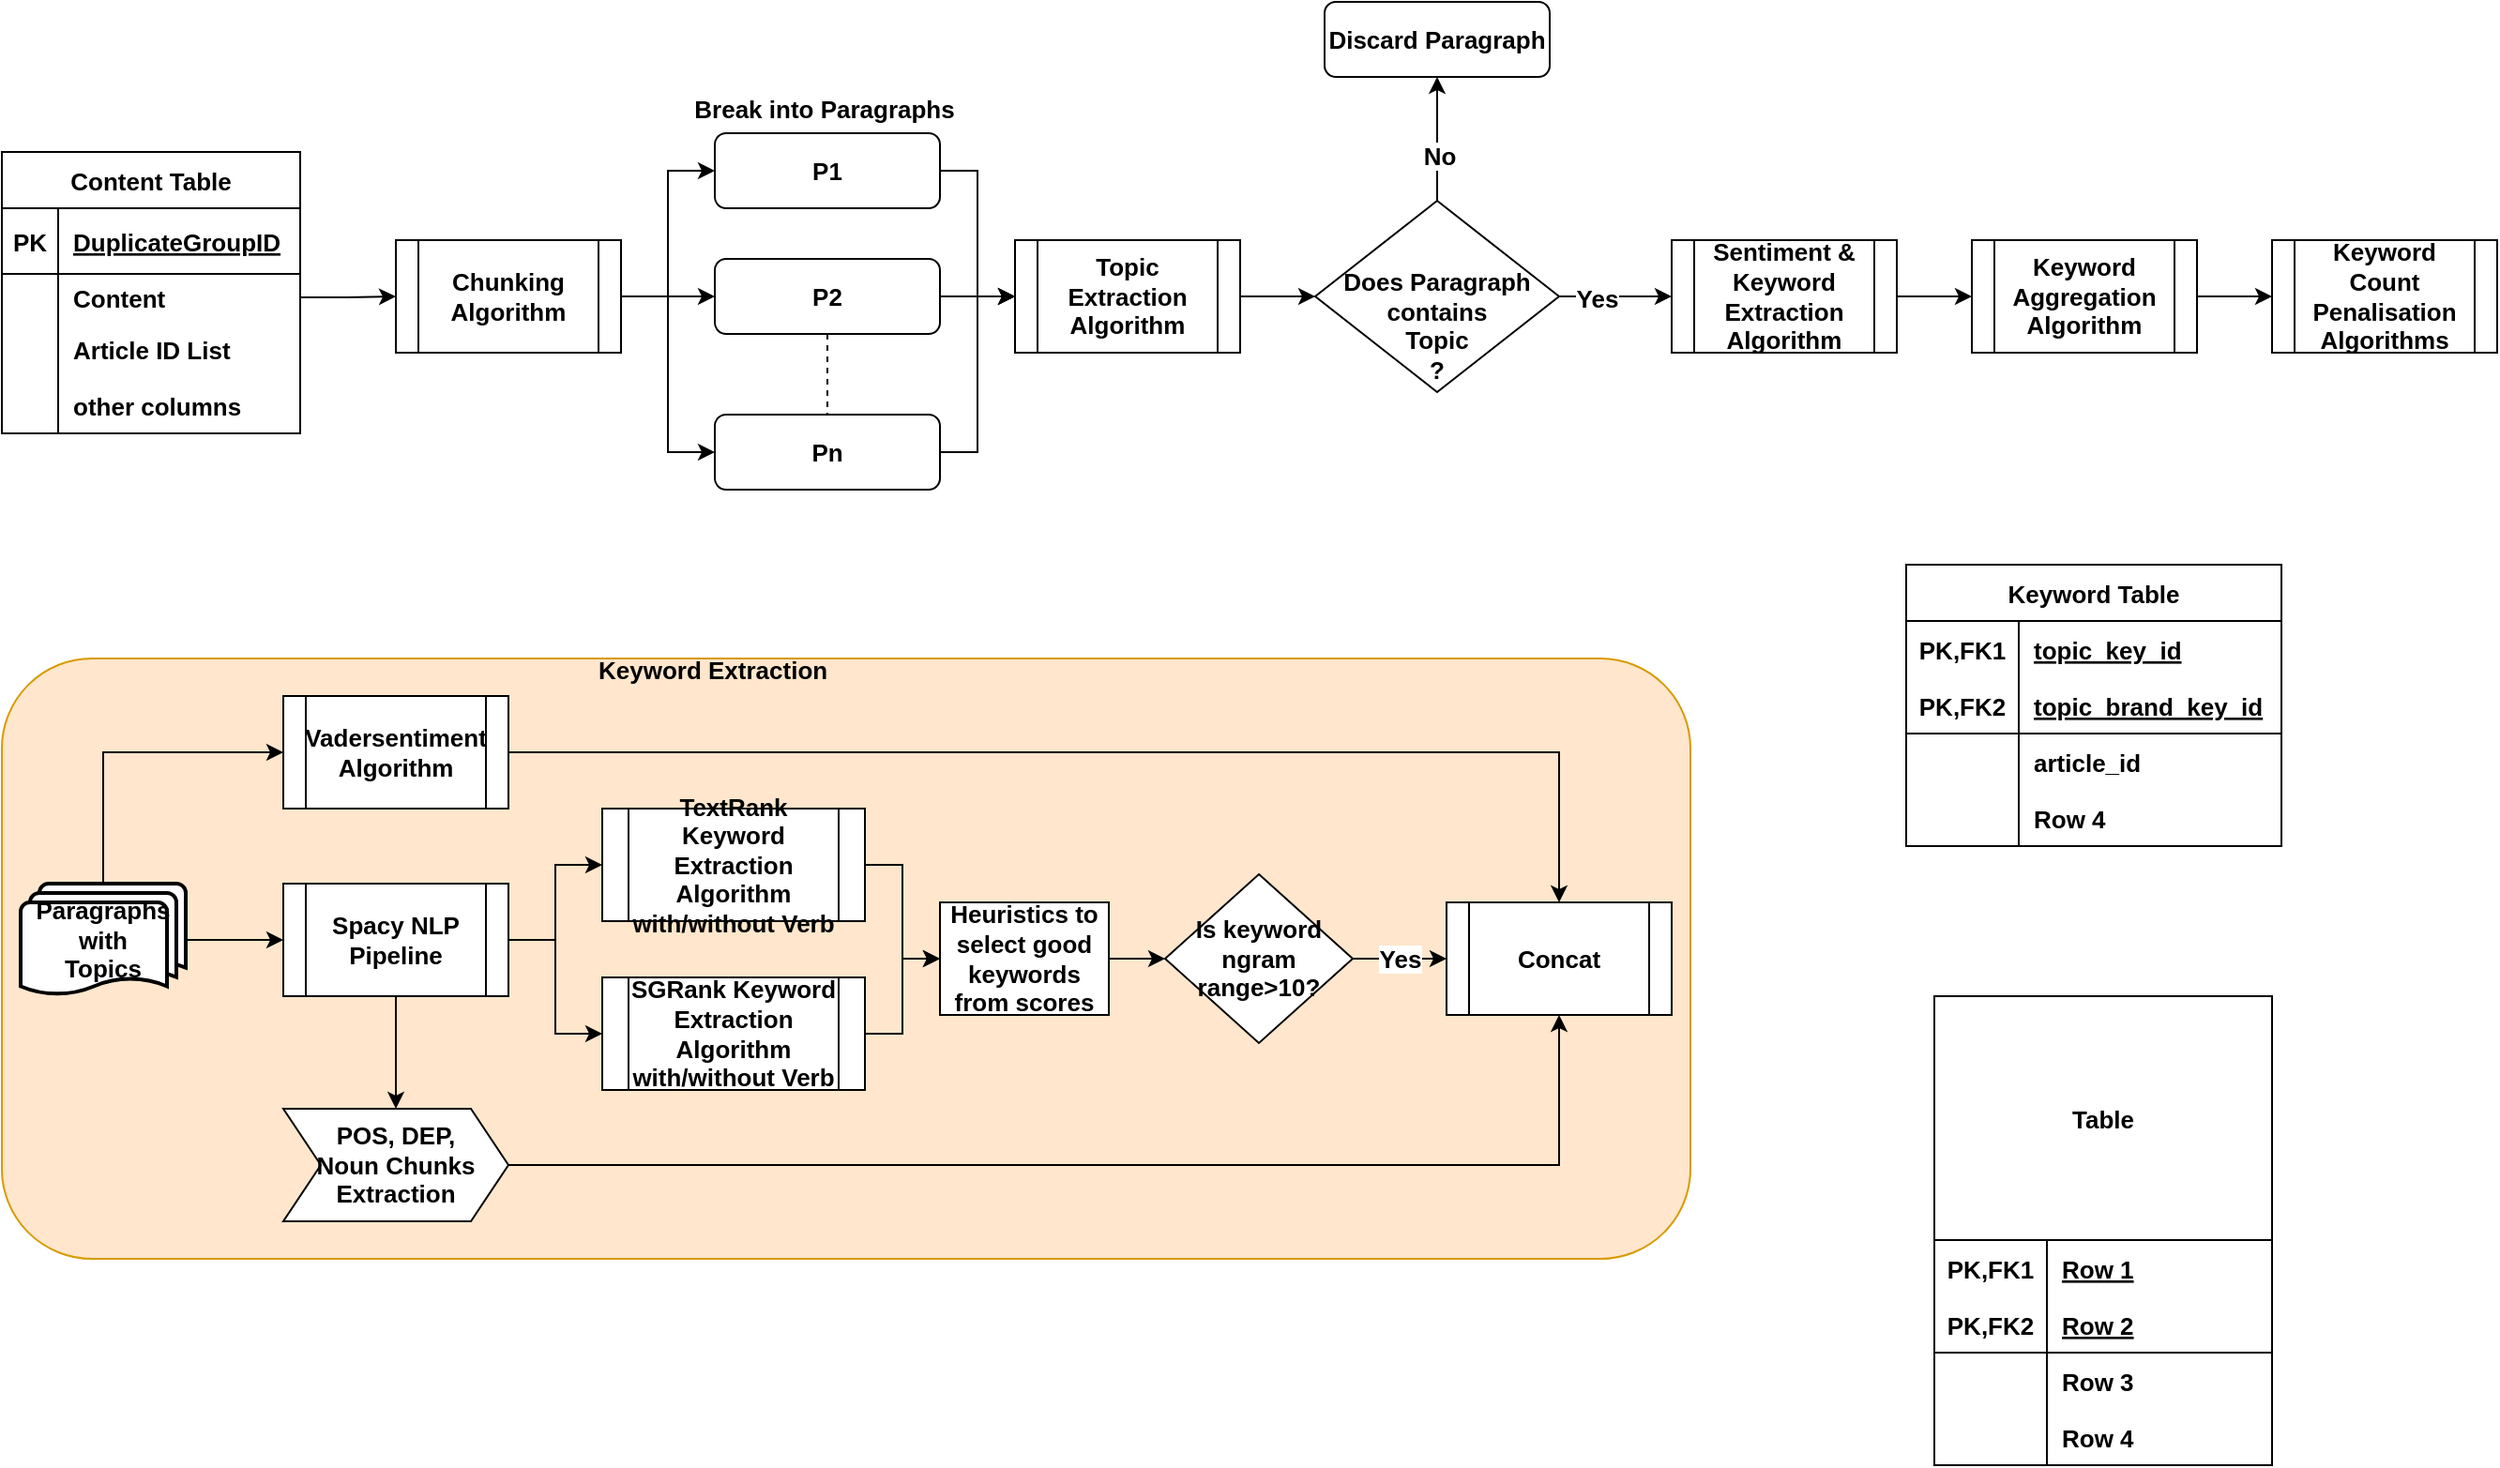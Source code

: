 <mxfile version="19.0.0" type="github">
  <diagram id="e7zzN5IPQSMmDOYIE2wS" name="Page-1">
    <mxGraphModel dx="2645" dy="1195" grid="1" gridSize="10" guides="1" tooltips="1" connect="1" arrows="1" fold="1" page="1" pageScale="1" pageWidth="850" pageHeight="1100" math="0" shadow="0">
      <root>
        <mxCell id="0" />
        <mxCell id="1" parent="0" />
        <mxCell id="L4XkyH18cuY4Jyip78m7-1" value="Content Table" style="shape=table;startSize=30;container=1;collapsible=1;childLayout=tableLayout;fixedRows=1;rowLines=0;fontStyle=1;align=center;resizeLast=1;fontSize=13;" vertex="1" parent="1">
          <mxGeometry x="-790" y="420" width="159" height="150" as="geometry" />
        </mxCell>
        <mxCell id="L4XkyH18cuY4Jyip78m7-2" value="" style="shape=tableRow;horizontal=0;startSize=0;swimlaneHead=0;swimlaneBody=0;fillColor=none;collapsible=0;dropTarget=0;points=[[0,0.5],[1,0.5]];portConstraint=eastwest;top=0;left=0;right=0;bottom=1;fontSize=13;fontStyle=1" vertex="1" parent="L4XkyH18cuY4Jyip78m7-1">
          <mxGeometry y="30" width="159" height="35" as="geometry" />
        </mxCell>
        <mxCell id="L4XkyH18cuY4Jyip78m7-3" value="PK" style="shape=partialRectangle;connectable=0;fillColor=none;top=0;left=0;bottom=0;right=0;fontStyle=1;overflow=hidden;fontSize=13;" vertex="1" parent="L4XkyH18cuY4Jyip78m7-2">
          <mxGeometry width="30" height="35" as="geometry">
            <mxRectangle width="30" height="35" as="alternateBounds" />
          </mxGeometry>
        </mxCell>
        <mxCell id="L4XkyH18cuY4Jyip78m7-4" value="DuplicateGroupID" style="shape=partialRectangle;connectable=0;fillColor=none;top=0;left=0;bottom=0;right=0;align=left;spacingLeft=6;fontStyle=5;overflow=hidden;fontSize=13;" vertex="1" parent="L4XkyH18cuY4Jyip78m7-2">
          <mxGeometry x="30" width="129" height="35" as="geometry">
            <mxRectangle width="129" height="35" as="alternateBounds" />
          </mxGeometry>
        </mxCell>
        <mxCell id="L4XkyH18cuY4Jyip78m7-5" value="" style="shape=tableRow;horizontal=0;startSize=0;swimlaneHead=0;swimlaneBody=0;fillColor=none;collapsible=0;dropTarget=0;points=[[0,0.5],[1,0.5]];portConstraint=eastwest;top=0;left=0;right=0;bottom=0;fontSize=13;fontStyle=1" vertex="1" parent="L4XkyH18cuY4Jyip78m7-1">
          <mxGeometry y="65" width="159" height="25" as="geometry" />
        </mxCell>
        <mxCell id="L4XkyH18cuY4Jyip78m7-6" value="" style="shape=partialRectangle;connectable=0;fillColor=none;top=0;left=0;bottom=0;right=0;editable=1;overflow=hidden;fontSize=13;fontStyle=1" vertex="1" parent="L4XkyH18cuY4Jyip78m7-5">
          <mxGeometry width="30" height="25" as="geometry">
            <mxRectangle width="30" height="25" as="alternateBounds" />
          </mxGeometry>
        </mxCell>
        <mxCell id="L4XkyH18cuY4Jyip78m7-7" value="Content " style="shape=partialRectangle;connectable=0;fillColor=none;top=0;left=0;bottom=0;right=0;align=left;spacingLeft=6;overflow=hidden;fontSize=13;fontStyle=1" vertex="1" parent="L4XkyH18cuY4Jyip78m7-5">
          <mxGeometry x="30" width="129" height="25" as="geometry">
            <mxRectangle width="129" height="25" as="alternateBounds" />
          </mxGeometry>
        </mxCell>
        <mxCell id="L4XkyH18cuY4Jyip78m7-8" value="" style="shape=tableRow;horizontal=0;startSize=0;swimlaneHead=0;swimlaneBody=0;fillColor=none;collapsible=0;dropTarget=0;points=[[0,0.5],[1,0.5]];portConstraint=eastwest;top=0;left=0;right=0;bottom=0;fontSize=13;fontStyle=1" vertex="1" parent="L4XkyH18cuY4Jyip78m7-1">
          <mxGeometry y="90" width="159" height="30" as="geometry" />
        </mxCell>
        <mxCell id="L4XkyH18cuY4Jyip78m7-9" value="" style="shape=partialRectangle;connectable=0;fillColor=none;top=0;left=0;bottom=0;right=0;editable=1;overflow=hidden;fontSize=13;fontStyle=1" vertex="1" parent="L4XkyH18cuY4Jyip78m7-8">
          <mxGeometry width="30" height="30" as="geometry">
            <mxRectangle width="30" height="30" as="alternateBounds" />
          </mxGeometry>
        </mxCell>
        <mxCell id="L4XkyH18cuY4Jyip78m7-10" value="Article ID List" style="shape=partialRectangle;connectable=0;fillColor=none;top=0;left=0;bottom=0;right=0;align=left;spacingLeft=6;overflow=hidden;fontSize=13;fontStyle=1" vertex="1" parent="L4XkyH18cuY4Jyip78m7-8">
          <mxGeometry x="30" width="129" height="30" as="geometry">
            <mxRectangle width="129" height="30" as="alternateBounds" />
          </mxGeometry>
        </mxCell>
        <mxCell id="L4XkyH18cuY4Jyip78m7-11" value="" style="shape=tableRow;horizontal=0;startSize=0;swimlaneHead=0;swimlaneBody=0;fillColor=none;collapsible=0;dropTarget=0;points=[[0,0.5],[1,0.5]];portConstraint=eastwest;top=0;left=0;right=0;bottom=0;fontSize=13;fontStyle=1" vertex="1" parent="L4XkyH18cuY4Jyip78m7-1">
          <mxGeometry y="120" width="159" height="30" as="geometry" />
        </mxCell>
        <mxCell id="L4XkyH18cuY4Jyip78m7-12" value="" style="shape=partialRectangle;connectable=0;fillColor=none;top=0;left=0;bottom=0;right=0;editable=1;overflow=hidden;fontSize=13;fontStyle=1" vertex="1" parent="L4XkyH18cuY4Jyip78m7-11">
          <mxGeometry width="30" height="30" as="geometry">
            <mxRectangle width="30" height="30" as="alternateBounds" />
          </mxGeometry>
        </mxCell>
        <mxCell id="L4XkyH18cuY4Jyip78m7-13" value="other columns" style="shape=partialRectangle;connectable=0;fillColor=none;top=0;left=0;bottom=0;right=0;align=left;spacingLeft=6;overflow=hidden;fontSize=13;fontStyle=1" vertex="1" parent="L4XkyH18cuY4Jyip78m7-11">
          <mxGeometry x="30" width="129" height="30" as="geometry">
            <mxRectangle width="129" height="30" as="alternateBounds" />
          </mxGeometry>
        </mxCell>
        <mxCell id="L4XkyH18cuY4Jyip78m7-14" style="edgeStyle=orthogonalEdgeStyle;rounded=0;orthogonalLoop=1;jettySize=auto;html=1;exitX=1;exitY=0.5;exitDx=0;exitDy=0;fontSize=13;fontStyle=1" edge="1" parent="L4XkyH18cuY4Jyip78m7-1" source="L4XkyH18cuY4Jyip78m7-2" target="L4XkyH18cuY4Jyip78m7-2">
          <mxGeometry relative="1" as="geometry" />
        </mxCell>
        <mxCell id="L4XkyH18cuY4Jyip78m7-23" style="edgeStyle=orthogonalEdgeStyle;rounded=0;orthogonalLoop=1;jettySize=auto;html=1;exitX=1;exitY=0.5;exitDx=0;exitDy=0;fontStyle=1;fontSize=13;" edge="1" parent="1" source="L4XkyH18cuY4Jyip78m7-15" target="L4XkyH18cuY4Jyip78m7-20">
          <mxGeometry relative="1" as="geometry" />
        </mxCell>
        <mxCell id="L4XkyH18cuY4Jyip78m7-32" style="edgeStyle=orthogonalEdgeStyle;rounded=0;orthogonalLoop=1;jettySize=auto;html=1;exitX=1;exitY=0.5;exitDx=0;exitDy=0;entryX=0;entryY=0.5;entryDx=0;entryDy=0;endArrow=classic;endFill=1;fontStyle=1;fontSize=13;" edge="1" parent="1" source="L4XkyH18cuY4Jyip78m7-15" target="L4XkyH18cuY4Jyip78m7-19">
          <mxGeometry relative="1" as="geometry" />
        </mxCell>
        <mxCell id="L4XkyH18cuY4Jyip78m7-33" style="edgeStyle=orthogonalEdgeStyle;rounded=0;orthogonalLoop=1;jettySize=auto;html=1;exitX=1;exitY=0.5;exitDx=0;exitDy=0;entryX=0;entryY=0.5;entryDx=0;entryDy=0;endArrow=classic;endFill=1;fontStyle=1;fontSize=13;" edge="1" parent="1" source="L4XkyH18cuY4Jyip78m7-15" target="L4XkyH18cuY4Jyip78m7-21">
          <mxGeometry relative="1" as="geometry" />
        </mxCell>
        <mxCell id="L4XkyH18cuY4Jyip78m7-15" value="Chunking Algorithm" style="shape=process;whiteSpace=wrap;html=1;backgroundOutline=1;fontStyle=1;fontSize=13;" vertex="1" parent="1">
          <mxGeometry x="-580" y="467" width="120" height="60" as="geometry" />
        </mxCell>
        <mxCell id="L4XkyH18cuY4Jyip78m7-18" style="edgeStyle=orthogonalEdgeStyle;rounded=0;orthogonalLoop=1;jettySize=auto;html=1;exitX=1;exitY=0.5;exitDx=0;exitDy=0;fontStyle=1;fontSize=13;" edge="1" parent="1" source="L4XkyH18cuY4Jyip78m7-5" target="L4XkyH18cuY4Jyip78m7-15">
          <mxGeometry relative="1" as="geometry" />
        </mxCell>
        <mxCell id="L4XkyH18cuY4Jyip78m7-26" style="edgeStyle=orthogonalEdgeStyle;rounded=0;orthogonalLoop=1;jettySize=auto;html=1;exitX=1;exitY=0.5;exitDx=0;exitDy=0;entryX=0;entryY=0.5;entryDx=0;entryDy=0;endArrow=classic;endFill=1;fontStyle=1;fontSize=13;" edge="1" parent="1" source="L4XkyH18cuY4Jyip78m7-19" target="L4XkyH18cuY4Jyip78m7-25">
          <mxGeometry relative="1" as="geometry" />
        </mxCell>
        <mxCell id="L4XkyH18cuY4Jyip78m7-19" value="P1" style="rounded=1;whiteSpace=wrap;html=1;fontStyle=1;fontSize=13;" vertex="1" parent="1">
          <mxGeometry x="-410" y="410" width="120" height="40" as="geometry" />
        </mxCell>
        <mxCell id="L4XkyH18cuY4Jyip78m7-24" style="edgeStyle=orthogonalEdgeStyle;rounded=0;orthogonalLoop=1;jettySize=auto;html=1;exitX=0.5;exitY=1;exitDx=0;exitDy=0;entryX=0.5;entryY=0;entryDx=0;entryDy=0;dashed=1;endArrow=none;endFill=0;fontStyle=1;fontSize=13;" edge="1" parent="1" source="L4XkyH18cuY4Jyip78m7-20" target="L4XkyH18cuY4Jyip78m7-21">
          <mxGeometry relative="1" as="geometry" />
        </mxCell>
        <mxCell id="L4XkyH18cuY4Jyip78m7-27" style="edgeStyle=orthogonalEdgeStyle;rounded=0;orthogonalLoop=1;jettySize=auto;html=1;exitX=1;exitY=0.5;exitDx=0;exitDy=0;entryX=0;entryY=0.5;entryDx=0;entryDy=0;endArrow=classic;endFill=1;fontStyle=1;fontSize=13;" edge="1" parent="1" source="L4XkyH18cuY4Jyip78m7-20" target="L4XkyH18cuY4Jyip78m7-25">
          <mxGeometry relative="1" as="geometry" />
        </mxCell>
        <mxCell id="L4XkyH18cuY4Jyip78m7-20" value="P2" style="rounded=1;whiteSpace=wrap;html=1;fontStyle=1;fontSize=13;" vertex="1" parent="1">
          <mxGeometry x="-410" y="477" width="120" height="40" as="geometry" />
        </mxCell>
        <mxCell id="L4XkyH18cuY4Jyip78m7-28" style="edgeStyle=orthogonalEdgeStyle;rounded=0;orthogonalLoop=1;jettySize=auto;html=1;exitX=1;exitY=0.5;exitDx=0;exitDy=0;entryX=0;entryY=0.5;entryDx=0;entryDy=0;endArrow=classic;endFill=1;fontStyle=1;fontSize=13;" edge="1" parent="1" source="L4XkyH18cuY4Jyip78m7-21" target="L4XkyH18cuY4Jyip78m7-25">
          <mxGeometry relative="1" as="geometry" />
        </mxCell>
        <mxCell id="L4XkyH18cuY4Jyip78m7-21" value="Pn" style="rounded=1;whiteSpace=wrap;html=1;fontStyle=1;fontSize=13;" vertex="1" parent="1">
          <mxGeometry x="-410" y="560" width="120" height="40" as="geometry" />
        </mxCell>
        <mxCell id="L4XkyH18cuY4Jyip78m7-22" value="&lt;font style=&quot;font-size: 13px;&quot;&gt;Break into Paragraphs&lt;/font&gt;" style="edgeLabel;html=1;align=center;verticalAlign=middle;resizable=0;points=[];fontStyle=1;fontSize=13;" vertex="1" connectable="0" parent="1">
          <mxGeometry x="-350" y="370" as="geometry">
            <mxPoint x="-2" y="27" as="offset" />
          </mxGeometry>
        </mxCell>
        <mxCell id="L4XkyH18cuY4Jyip78m7-31" style="edgeStyle=orthogonalEdgeStyle;rounded=0;orthogonalLoop=1;jettySize=auto;html=1;exitX=1;exitY=0.5;exitDx=0;exitDy=0;entryX=0;entryY=0.5;entryDx=0;entryDy=0;endArrow=classic;endFill=1;fontStyle=1;fontSize=13;" edge="1" parent="1" source="L4XkyH18cuY4Jyip78m7-25" target="L4XkyH18cuY4Jyip78m7-30">
          <mxGeometry relative="1" as="geometry" />
        </mxCell>
        <mxCell id="L4XkyH18cuY4Jyip78m7-25" value="Topic Extraction Algorithm" style="shape=process;whiteSpace=wrap;html=1;backgroundOutline=1;fontStyle=1;fontSize=13;" vertex="1" parent="1">
          <mxGeometry x="-250" y="467" width="120" height="60" as="geometry" />
        </mxCell>
        <mxCell id="L4XkyH18cuY4Jyip78m7-36" style="edgeStyle=orthogonalEdgeStyle;rounded=0;orthogonalLoop=1;jettySize=auto;html=1;exitX=0.5;exitY=0;exitDx=0;exitDy=0;entryX=0.5;entryY=1;entryDx=0;entryDy=0;endArrow=classic;endFill=1;fontStyle=1;fontSize=13;" edge="1" parent="1" source="L4XkyH18cuY4Jyip78m7-30" target="L4XkyH18cuY4Jyip78m7-35">
          <mxGeometry relative="1" as="geometry" />
        </mxCell>
        <mxCell id="L4XkyH18cuY4Jyip78m7-37" value="No" style="edgeLabel;html=1;align=center;verticalAlign=middle;resizable=0;points=[];fontStyle=1;fontSize=13;" vertex="1" connectable="0" parent="L4XkyH18cuY4Jyip78m7-36">
          <mxGeometry x="-0.273" y="-1" relative="1" as="geometry">
            <mxPoint as="offset" />
          </mxGeometry>
        </mxCell>
        <mxCell id="L4XkyH18cuY4Jyip78m7-39" style="edgeStyle=orthogonalEdgeStyle;rounded=0;orthogonalLoop=1;jettySize=auto;html=1;exitX=1;exitY=0.5;exitDx=0;exitDy=0;entryX=0;entryY=0.5;entryDx=0;entryDy=0;endArrow=classic;endFill=1;fontStyle=1;fontSize=13;" edge="1" parent="1" source="L4XkyH18cuY4Jyip78m7-30" target="L4XkyH18cuY4Jyip78m7-38">
          <mxGeometry relative="1" as="geometry" />
        </mxCell>
        <mxCell id="L4XkyH18cuY4Jyip78m7-56" value="Yes" style="edgeLabel;html=1;align=center;verticalAlign=middle;resizable=0;points=[];fontStyle=1;fontSize=13;" vertex="1" connectable="0" parent="L4XkyH18cuY4Jyip78m7-39">
          <mxGeometry x="-0.333" y="-1" relative="1" as="geometry">
            <mxPoint as="offset" />
          </mxGeometry>
        </mxCell>
        <mxCell id="L4XkyH18cuY4Jyip78m7-30" value="&lt;br style=&quot;font-size: 13px;&quot;&gt;&lt;br style=&quot;font-size: 13px;&quot;&gt;Does Paragraph&lt;br style=&quot;font-size: 13px;&quot;&gt;contains&lt;br style=&quot;font-size: 13px;&quot;&gt;Topic&lt;br style=&quot;font-size: 13px;&quot;&gt;?" style="rhombus;whiteSpace=wrap;html=1;fontStyle=1;fontSize=13;" vertex="1" parent="1">
          <mxGeometry x="-90" y="446" width="130" height="102" as="geometry" />
        </mxCell>
        <mxCell id="L4XkyH18cuY4Jyip78m7-35" value="Discard Paragraph" style="rounded=1;whiteSpace=wrap;html=1;fontStyle=1;fontSize=13;" vertex="1" parent="1">
          <mxGeometry x="-85" y="340" width="120" height="40" as="geometry" />
        </mxCell>
        <mxCell id="L4XkyH18cuY4Jyip78m7-129" style="edgeStyle=orthogonalEdgeStyle;rounded=0;orthogonalLoop=1;jettySize=auto;html=1;exitX=1;exitY=0.5;exitDx=0;exitDy=0;entryX=0;entryY=0.5;entryDx=0;entryDy=0;endArrow=classic;endFill=1;fontStyle=1;fontSize=13;" edge="1" parent="1" source="L4XkyH18cuY4Jyip78m7-38" target="L4XkyH18cuY4Jyip78m7-99">
          <mxGeometry relative="1" as="geometry" />
        </mxCell>
        <mxCell id="L4XkyH18cuY4Jyip78m7-38" value="Sentiment &amp;amp; Keyword Extraction&lt;br style=&quot;font-size: 13px;&quot;&gt;Algorithm" style="shape=process;whiteSpace=wrap;html=1;backgroundOutline=1;fontStyle=1;fontSize=13;" vertex="1" parent="1">
          <mxGeometry x="100" y="467" width="120" height="60" as="geometry" />
        </mxCell>
        <mxCell id="L4XkyH18cuY4Jyip78m7-54" value="" style="rounded=1;whiteSpace=wrap;html=1;fillColor=#ffe6cc;strokeColor=#d79b00;fontStyle=1;fontSize=13;" vertex="1" parent="1">
          <mxGeometry x="-790" y="690" width="900" height="320" as="geometry" />
        </mxCell>
        <mxCell id="L4XkyH18cuY4Jyip78m7-65" style="edgeStyle=orthogonalEdgeStyle;rounded=0;orthogonalLoop=1;jettySize=auto;html=1;exitX=0.5;exitY=0;exitDx=0;exitDy=0;exitPerimeter=0;entryX=0;entryY=0.5;entryDx=0;entryDy=0;endArrow=classic;endFill=1;fontStyle=1;fontSize=13;" edge="1" parent="1" source="L4XkyH18cuY4Jyip78m7-57" target="L4XkyH18cuY4Jyip78m7-64">
          <mxGeometry relative="1" as="geometry" />
        </mxCell>
        <mxCell id="L4XkyH18cuY4Jyip78m7-78" style="edgeStyle=orthogonalEdgeStyle;rounded=0;orthogonalLoop=1;jettySize=auto;html=1;exitX=1;exitY=0.5;exitDx=0;exitDy=0;exitPerimeter=0;endArrow=classic;endFill=1;fontStyle=1;fontSize=13;" edge="1" parent="1" source="L4XkyH18cuY4Jyip78m7-57" target="L4XkyH18cuY4Jyip78m7-66">
          <mxGeometry relative="1" as="geometry" />
        </mxCell>
        <mxCell id="L4XkyH18cuY4Jyip78m7-57" value="Paragraphs with&lt;br style=&quot;font-size: 13px;&quot;&gt;Topics" style="strokeWidth=2;html=1;shape=mxgraph.flowchart.multi-document;whiteSpace=wrap;fontStyle=1;fontSize=13;" vertex="1" parent="1">
          <mxGeometry x="-780" y="810" width="88" height="60" as="geometry" />
        </mxCell>
        <mxCell id="L4XkyH18cuY4Jyip78m7-109" style="edgeStyle=orthogonalEdgeStyle;rounded=0;orthogonalLoop=1;jettySize=auto;html=1;exitX=1;exitY=0.5;exitDx=0;exitDy=0;entryX=0.5;entryY=0;entryDx=0;entryDy=0;endArrow=classic;endFill=1;fontStyle=1;fontSize=13;" edge="1" parent="1" source="L4XkyH18cuY4Jyip78m7-64" target="L4XkyH18cuY4Jyip78m7-105">
          <mxGeometry relative="1" as="geometry" />
        </mxCell>
        <mxCell id="L4XkyH18cuY4Jyip78m7-64" value="&lt;span style=&quot;font-size: 13px;&quot;&gt;Vadersentiment&lt;/span&gt;&lt;br style=&quot;font-size: 13px;&quot;&gt;&lt;span style=&quot;font-size: 13px;&quot;&gt;Algorithm&lt;/span&gt;" style="shape=process;whiteSpace=wrap;html=1;backgroundOutline=1;fontStyle=1;fontSize=13;" vertex="1" parent="1">
          <mxGeometry x="-640" y="710" width="120" height="60" as="geometry" />
        </mxCell>
        <mxCell id="L4XkyH18cuY4Jyip78m7-79" style="edgeStyle=orthogonalEdgeStyle;rounded=0;orthogonalLoop=1;jettySize=auto;html=1;exitX=1;exitY=0.5;exitDx=0;exitDy=0;entryX=0;entryY=0.5;entryDx=0;entryDy=0;endArrow=classic;endFill=1;fontStyle=1;fontSize=13;" edge="1" parent="1" source="L4XkyH18cuY4Jyip78m7-66" target="L4XkyH18cuY4Jyip78m7-69">
          <mxGeometry relative="1" as="geometry" />
        </mxCell>
        <mxCell id="L4XkyH18cuY4Jyip78m7-81" style="edgeStyle=orthogonalEdgeStyle;rounded=0;orthogonalLoop=1;jettySize=auto;html=1;exitX=1;exitY=0.5;exitDx=0;exitDy=0;endArrow=classic;endFill=1;fontStyle=1;fontSize=13;" edge="1" parent="1" source="L4XkyH18cuY4Jyip78m7-66" target="L4XkyH18cuY4Jyip78m7-80">
          <mxGeometry relative="1" as="geometry" />
        </mxCell>
        <mxCell id="L4XkyH18cuY4Jyip78m7-85" style="edgeStyle=orthogonalEdgeStyle;rounded=0;orthogonalLoop=1;jettySize=auto;html=1;exitX=0.5;exitY=1;exitDx=0;exitDy=0;entryX=0.5;entryY=0;entryDx=0;entryDy=0;endArrow=classic;endFill=1;fontStyle=1;fontSize=13;" edge="1" parent="1" source="L4XkyH18cuY4Jyip78m7-66" target="L4XkyH18cuY4Jyip78m7-74">
          <mxGeometry relative="1" as="geometry" />
        </mxCell>
        <mxCell id="L4XkyH18cuY4Jyip78m7-66" value="Spacy NLP&lt;br style=&quot;font-size: 13px;&quot;&gt;Pipeline" style="shape=process;whiteSpace=wrap;html=1;backgroundOutline=1;fontStyle=1;fontSize=13;" vertex="1" parent="1">
          <mxGeometry x="-640" y="810" width="120" height="60" as="geometry" />
        </mxCell>
        <mxCell id="L4XkyH18cuY4Jyip78m7-84" style="edgeStyle=orthogonalEdgeStyle;rounded=0;orthogonalLoop=1;jettySize=auto;html=1;exitX=1;exitY=0.5;exitDx=0;exitDy=0;endArrow=classic;endFill=1;fontStyle=1;fontSize=13;" edge="1" parent="1" source="L4XkyH18cuY4Jyip78m7-69" target="L4XkyH18cuY4Jyip78m7-82">
          <mxGeometry relative="1" as="geometry" />
        </mxCell>
        <mxCell id="L4XkyH18cuY4Jyip78m7-69" value="TextRank Keyword Extraction Algorithm&lt;br style=&quot;font-size: 13px;&quot;&gt;with/without Verb" style="shape=process;whiteSpace=wrap;html=1;backgroundOutline=1;fontStyle=1;fontSize=13;" vertex="1" parent="1">
          <mxGeometry x="-470" y="770" width="140" height="60" as="geometry" />
        </mxCell>
        <mxCell id="L4XkyH18cuY4Jyip78m7-108" style="edgeStyle=orthogonalEdgeStyle;rounded=0;orthogonalLoop=1;jettySize=auto;html=1;exitX=1;exitY=0.5;exitDx=0;exitDy=0;entryX=0.5;entryY=1;entryDx=0;entryDy=0;endArrow=classic;endFill=1;fontStyle=1;fontSize=13;" edge="1" parent="1" source="L4XkyH18cuY4Jyip78m7-74" target="L4XkyH18cuY4Jyip78m7-105">
          <mxGeometry relative="1" as="geometry" />
        </mxCell>
        <mxCell id="L4XkyH18cuY4Jyip78m7-74" value="POS, DEP, &lt;br style=&quot;font-size: 13px;&quot;&gt;Noun Chunks&lt;br style=&quot;font-size: 13px;&quot;&gt;Extraction" style="shape=step;perimeter=stepPerimeter;whiteSpace=wrap;html=1;fixedSize=1;fontStyle=1;fontSize=13;" vertex="1" parent="1">
          <mxGeometry x="-640" y="930" width="120" height="60" as="geometry" />
        </mxCell>
        <mxCell id="L4XkyH18cuY4Jyip78m7-83" style="edgeStyle=orthogonalEdgeStyle;rounded=0;orthogonalLoop=1;jettySize=auto;html=1;exitX=1;exitY=0.5;exitDx=0;exitDy=0;entryX=0;entryY=0.5;entryDx=0;entryDy=0;endArrow=classic;endFill=1;fontStyle=1;fontSize=13;" edge="1" parent="1" source="L4XkyH18cuY4Jyip78m7-80" target="L4XkyH18cuY4Jyip78m7-82">
          <mxGeometry relative="1" as="geometry" />
        </mxCell>
        <mxCell id="L4XkyH18cuY4Jyip78m7-80" value="&lt;span style=&quot;font-size: 13px;&quot;&gt;SGRank Keyword Extraction Algorithm&lt;/span&gt;&lt;br style=&quot;font-size: 13px;&quot;&gt;&lt;span style=&quot;font-size: 13px;&quot;&gt;with/without Verb&lt;/span&gt;" style="shape=process;whiteSpace=wrap;html=1;backgroundOutline=1;fontStyle=1;fontSize=13;" vertex="1" parent="1">
          <mxGeometry x="-470" y="860" width="140" height="60" as="geometry" />
        </mxCell>
        <mxCell id="L4XkyH18cuY4Jyip78m7-102" style="edgeStyle=orthogonalEdgeStyle;rounded=0;orthogonalLoop=1;jettySize=auto;html=1;exitX=1;exitY=0.5;exitDx=0;exitDy=0;entryX=0;entryY=0.5;entryDx=0;entryDy=0;endArrow=classic;endFill=1;fontStyle=1;fontSize=13;" edge="1" parent="1" source="L4XkyH18cuY4Jyip78m7-82" target="L4XkyH18cuY4Jyip78m7-101">
          <mxGeometry relative="1" as="geometry" />
        </mxCell>
        <mxCell id="L4XkyH18cuY4Jyip78m7-82" value="Heuristics to select good keywords from scores" style="whiteSpace=wrap;html=1;fontStyle=1;fontSize=13;" vertex="1" parent="1">
          <mxGeometry x="-290" y="820" width="90" height="60" as="geometry" />
        </mxCell>
        <mxCell id="L4XkyH18cuY4Jyip78m7-128" style="edgeStyle=orthogonalEdgeStyle;rounded=0;orthogonalLoop=1;jettySize=auto;html=1;exitX=1;exitY=0.5;exitDx=0;exitDy=0;entryX=0;entryY=0.5;entryDx=0;entryDy=0;endArrow=classic;endFill=1;fontStyle=1;fontSize=13;" edge="1" parent="1" source="L4XkyH18cuY4Jyip78m7-99" target="L4XkyH18cuY4Jyip78m7-127">
          <mxGeometry relative="1" as="geometry" />
        </mxCell>
        <mxCell id="L4XkyH18cuY4Jyip78m7-99" value="Keyword Aggregation Algorithm" style="shape=process;whiteSpace=wrap;html=1;backgroundOutline=1;fontStyle=1;fontSize=13;" vertex="1" parent="1">
          <mxGeometry x="260" y="467" width="120" height="60" as="geometry" />
        </mxCell>
        <mxCell id="L4XkyH18cuY4Jyip78m7-106" style="edgeStyle=orthogonalEdgeStyle;rounded=0;orthogonalLoop=1;jettySize=auto;html=1;exitX=1;exitY=0.5;exitDx=0;exitDy=0;entryX=0;entryY=0.5;entryDx=0;entryDy=0;endArrow=classic;endFill=1;fontStyle=1;fontSize=13;" edge="1" parent="1" source="L4XkyH18cuY4Jyip78m7-101" target="L4XkyH18cuY4Jyip78m7-105">
          <mxGeometry relative="1" as="geometry" />
        </mxCell>
        <mxCell id="L4XkyH18cuY4Jyip78m7-107" value="Yes" style="edgeLabel;html=1;align=center;verticalAlign=middle;resizable=0;points=[];fontStyle=1;fontSize=13;" vertex="1" connectable="0" parent="L4XkyH18cuY4Jyip78m7-106">
          <mxGeometry relative="1" as="geometry">
            <mxPoint as="offset" />
          </mxGeometry>
        </mxCell>
        <mxCell id="L4XkyH18cuY4Jyip78m7-101" value="Is keyword&lt;br style=&quot;font-size: 13px;&quot;&gt;ngram&lt;br style=&quot;font-size: 13px;&quot;&gt;range&amp;gt;10?" style="rhombus;whiteSpace=wrap;html=1;fontStyle=1;fontSize=13;" vertex="1" parent="1">
          <mxGeometry x="-170" y="805" width="100" height="90" as="geometry" />
        </mxCell>
        <mxCell id="L4XkyH18cuY4Jyip78m7-105" value="Concat" style="shape=process;whiteSpace=wrap;html=1;backgroundOutline=1;fontStyle=1;fontSize=13;" vertex="1" parent="1">
          <mxGeometry x="-20" y="820" width="120" height="60" as="geometry" />
        </mxCell>
        <mxCell id="L4XkyH18cuY4Jyip78m7-111" value="&lt;h1 style=&quot;font-size: 13px;&quot;&gt;Keyword Extraction&lt;/h1&gt;" style="text;html=1;strokeColor=none;fillColor=none;spacing=5;spacingTop=-20;whiteSpace=wrap;overflow=hidden;rounded=0;fontStyle=1;fontSize=13;" vertex="1" parent="1">
          <mxGeometry x="-477.5" y="690" width="275" height="40" as="geometry" />
        </mxCell>
        <mxCell id="L4XkyH18cuY4Jyip78m7-113" value="Keyword Table" style="shape=table;startSize=30;container=1;collapsible=1;childLayout=tableLayout;fixedRows=1;rowLines=0;fontStyle=1;align=center;resizeLast=1;fontSize=13;" vertex="1" parent="1">
          <mxGeometry x="225" y="640" width="200" height="150" as="geometry">
            <mxRectangle x="220" y="600" width="120" height="30" as="alternateBounds" />
          </mxGeometry>
        </mxCell>
        <mxCell id="L4XkyH18cuY4Jyip78m7-114" value="" style="shape=tableRow;horizontal=0;startSize=0;swimlaneHead=0;swimlaneBody=0;fillColor=none;collapsible=0;dropTarget=0;points=[[0,0.5],[1,0.5]];portConstraint=eastwest;top=0;left=0;right=0;bottom=0;fontStyle=1;fontSize=13;" vertex="1" parent="L4XkyH18cuY4Jyip78m7-113">
          <mxGeometry y="30" width="200" height="30" as="geometry" />
        </mxCell>
        <mxCell id="L4XkyH18cuY4Jyip78m7-115" value="PK,FK1" style="shape=partialRectangle;connectable=0;fillColor=none;top=0;left=0;bottom=0;right=0;fontStyle=1;overflow=hidden;fontSize=13;" vertex="1" parent="L4XkyH18cuY4Jyip78m7-114">
          <mxGeometry width="60" height="30" as="geometry">
            <mxRectangle width="60" height="30" as="alternateBounds" />
          </mxGeometry>
        </mxCell>
        <mxCell id="L4XkyH18cuY4Jyip78m7-116" value="topic_key_id" style="shape=partialRectangle;connectable=0;fillColor=none;top=0;left=0;bottom=0;right=0;align=left;spacingLeft=6;fontStyle=5;overflow=hidden;fontSize=13;" vertex="1" parent="L4XkyH18cuY4Jyip78m7-114">
          <mxGeometry x="60" width="140" height="30" as="geometry">
            <mxRectangle width="140" height="30" as="alternateBounds" />
          </mxGeometry>
        </mxCell>
        <mxCell id="L4XkyH18cuY4Jyip78m7-117" value="" style="shape=tableRow;horizontal=0;startSize=0;swimlaneHead=0;swimlaneBody=0;fillColor=none;collapsible=0;dropTarget=0;points=[[0,0.5],[1,0.5]];portConstraint=eastwest;top=0;left=0;right=0;bottom=1;fontStyle=1;fontSize=13;" vertex="1" parent="L4XkyH18cuY4Jyip78m7-113">
          <mxGeometry y="60" width="200" height="30" as="geometry" />
        </mxCell>
        <mxCell id="L4XkyH18cuY4Jyip78m7-118" value="PK,FK2" style="shape=partialRectangle;connectable=0;fillColor=none;top=0;left=0;bottom=0;right=0;fontStyle=1;overflow=hidden;fontSize=13;" vertex="1" parent="L4XkyH18cuY4Jyip78m7-117">
          <mxGeometry width="60" height="30" as="geometry">
            <mxRectangle width="60" height="30" as="alternateBounds" />
          </mxGeometry>
        </mxCell>
        <mxCell id="L4XkyH18cuY4Jyip78m7-119" value="topic_brand_key_id" style="shape=partialRectangle;connectable=0;fillColor=none;top=0;left=0;bottom=0;right=0;align=left;spacingLeft=6;fontStyle=5;overflow=hidden;fontSize=13;" vertex="1" parent="L4XkyH18cuY4Jyip78m7-117">
          <mxGeometry x="60" width="140" height="30" as="geometry">
            <mxRectangle width="140" height="30" as="alternateBounds" />
          </mxGeometry>
        </mxCell>
        <mxCell id="L4XkyH18cuY4Jyip78m7-120" value="" style="shape=tableRow;horizontal=0;startSize=0;swimlaneHead=0;swimlaneBody=0;fillColor=none;collapsible=0;dropTarget=0;points=[[0,0.5],[1,0.5]];portConstraint=eastwest;top=0;left=0;right=0;bottom=0;fontStyle=1;fontSize=13;" vertex="1" parent="L4XkyH18cuY4Jyip78m7-113">
          <mxGeometry y="90" width="200" height="30" as="geometry" />
        </mxCell>
        <mxCell id="L4XkyH18cuY4Jyip78m7-121" value="" style="shape=partialRectangle;connectable=0;fillColor=none;top=0;left=0;bottom=0;right=0;editable=1;overflow=hidden;fontStyle=1;fontSize=13;" vertex="1" parent="L4XkyH18cuY4Jyip78m7-120">
          <mxGeometry width="60" height="30" as="geometry">
            <mxRectangle width="60" height="30" as="alternateBounds" />
          </mxGeometry>
        </mxCell>
        <mxCell id="L4XkyH18cuY4Jyip78m7-122" value="article_id" style="shape=partialRectangle;connectable=0;fillColor=none;top=0;left=0;bottom=0;right=0;align=left;spacingLeft=6;overflow=hidden;fontStyle=1;fontSize=13;" vertex="1" parent="L4XkyH18cuY4Jyip78m7-120">
          <mxGeometry x="60" width="140" height="30" as="geometry">
            <mxRectangle width="140" height="30" as="alternateBounds" />
          </mxGeometry>
        </mxCell>
        <mxCell id="L4XkyH18cuY4Jyip78m7-123" value="" style="shape=tableRow;horizontal=0;startSize=0;swimlaneHead=0;swimlaneBody=0;fillColor=none;collapsible=0;dropTarget=0;points=[[0,0.5],[1,0.5]];portConstraint=eastwest;top=0;left=0;right=0;bottom=0;fontStyle=1;fontSize=13;" vertex="1" parent="L4XkyH18cuY4Jyip78m7-113">
          <mxGeometry y="120" width="200" height="30" as="geometry" />
        </mxCell>
        <mxCell id="L4XkyH18cuY4Jyip78m7-124" value="" style="shape=partialRectangle;connectable=0;fillColor=none;top=0;left=0;bottom=0;right=0;editable=1;overflow=hidden;fontStyle=1;fontSize=13;" vertex="1" parent="L4XkyH18cuY4Jyip78m7-123">
          <mxGeometry width="60" height="30" as="geometry">
            <mxRectangle width="60" height="30" as="alternateBounds" />
          </mxGeometry>
        </mxCell>
        <mxCell id="L4XkyH18cuY4Jyip78m7-125" value="Row 4" style="shape=partialRectangle;connectable=0;fillColor=none;top=0;left=0;bottom=0;right=0;align=left;spacingLeft=6;overflow=hidden;fontStyle=1;fontSize=13;" vertex="1" parent="L4XkyH18cuY4Jyip78m7-123">
          <mxGeometry x="60" width="140" height="30" as="geometry">
            <mxRectangle width="140" height="30" as="alternateBounds" />
          </mxGeometry>
        </mxCell>
        <mxCell id="L4XkyH18cuY4Jyip78m7-127" value="Keyword Count Penalisation Algorithms" style="shape=process;whiteSpace=wrap;html=1;backgroundOutline=1;fontStyle=1;fontSize=13;" vertex="1" parent="1">
          <mxGeometry x="420" y="467" width="120" height="60" as="geometry" />
        </mxCell>
        <mxCell id="L4XkyH18cuY4Jyip78m7-133" value="Table" style="shape=table;startSize=130;container=1;collapsible=1;childLayout=tableLayout;fixedRows=1;rowLines=0;fontStyle=1;align=center;resizeLast=1;fontSize=13;" vertex="1" parent="1">
          <mxGeometry x="240" y="870" width="180" height="250" as="geometry" />
        </mxCell>
        <mxCell id="L4XkyH18cuY4Jyip78m7-134" value="" style="shape=tableRow;horizontal=0;startSize=0;swimlaneHead=0;swimlaneBody=0;fillColor=none;collapsible=0;dropTarget=0;points=[[0,0.5],[1,0.5]];portConstraint=eastwest;top=0;left=0;right=0;bottom=0;fontStyle=1;fontSize=13;" vertex="1" parent="L4XkyH18cuY4Jyip78m7-133">
          <mxGeometry y="130" width="180" height="30" as="geometry" />
        </mxCell>
        <mxCell id="L4XkyH18cuY4Jyip78m7-135" value="PK,FK1" style="shape=partialRectangle;connectable=0;fillColor=none;top=0;left=0;bottom=0;right=0;fontStyle=1;overflow=hidden;fontSize=13;" vertex="1" parent="L4XkyH18cuY4Jyip78m7-134">
          <mxGeometry width="60" height="30" as="geometry">
            <mxRectangle width="60" height="30" as="alternateBounds" />
          </mxGeometry>
        </mxCell>
        <mxCell id="L4XkyH18cuY4Jyip78m7-136" value="Row 1" style="shape=partialRectangle;connectable=0;fillColor=none;top=0;left=0;bottom=0;right=0;align=left;spacingLeft=6;fontStyle=5;overflow=hidden;fontSize=13;" vertex="1" parent="L4XkyH18cuY4Jyip78m7-134">
          <mxGeometry x="60" width="120" height="30" as="geometry">
            <mxRectangle width="120" height="30" as="alternateBounds" />
          </mxGeometry>
        </mxCell>
        <mxCell id="L4XkyH18cuY4Jyip78m7-137" value="" style="shape=tableRow;horizontal=0;startSize=0;swimlaneHead=0;swimlaneBody=0;fillColor=none;collapsible=0;dropTarget=0;points=[[0,0.5],[1,0.5]];portConstraint=eastwest;top=0;left=0;right=0;bottom=1;fontStyle=1;fontSize=13;" vertex="1" parent="L4XkyH18cuY4Jyip78m7-133">
          <mxGeometry y="160" width="180" height="30" as="geometry" />
        </mxCell>
        <mxCell id="L4XkyH18cuY4Jyip78m7-138" value="PK,FK2" style="shape=partialRectangle;connectable=0;fillColor=none;top=0;left=0;bottom=0;right=0;fontStyle=1;overflow=hidden;fontSize=13;" vertex="1" parent="L4XkyH18cuY4Jyip78m7-137">
          <mxGeometry width="60" height="30" as="geometry">
            <mxRectangle width="60" height="30" as="alternateBounds" />
          </mxGeometry>
        </mxCell>
        <mxCell id="L4XkyH18cuY4Jyip78m7-139" value="Row 2" style="shape=partialRectangle;connectable=0;fillColor=none;top=0;left=0;bottom=0;right=0;align=left;spacingLeft=6;fontStyle=5;overflow=hidden;fontSize=13;" vertex="1" parent="L4XkyH18cuY4Jyip78m7-137">
          <mxGeometry x="60" width="120" height="30" as="geometry">
            <mxRectangle width="120" height="30" as="alternateBounds" />
          </mxGeometry>
        </mxCell>
        <mxCell id="L4XkyH18cuY4Jyip78m7-140" value="" style="shape=tableRow;horizontal=0;startSize=0;swimlaneHead=0;swimlaneBody=0;fillColor=none;collapsible=0;dropTarget=0;points=[[0,0.5],[1,0.5]];portConstraint=eastwest;top=0;left=0;right=0;bottom=0;fontStyle=1;fontSize=13;" vertex="1" parent="L4XkyH18cuY4Jyip78m7-133">
          <mxGeometry y="190" width="180" height="30" as="geometry" />
        </mxCell>
        <mxCell id="L4XkyH18cuY4Jyip78m7-141" value="" style="shape=partialRectangle;connectable=0;fillColor=none;top=0;left=0;bottom=0;right=0;editable=1;overflow=hidden;fontStyle=1;fontSize=13;" vertex="1" parent="L4XkyH18cuY4Jyip78m7-140">
          <mxGeometry width="60" height="30" as="geometry">
            <mxRectangle width="60" height="30" as="alternateBounds" />
          </mxGeometry>
        </mxCell>
        <mxCell id="L4XkyH18cuY4Jyip78m7-142" value="Row 3" style="shape=partialRectangle;connectable=0;fillColor=none;top=0;left=0;bottom=0;right=0;align=left;spacingLeft=6;overflow=hidden;fontStyle=1;fontSize=13;" vertex="1" parent="L4XkyH18cuY4Jyip78m7-140">
          <mxGeometry x="60" width="120" height="30" as="geometry">
            <mxRectangle width="120" height="30" as="alternateBounds" />
          </mxGeometry>
        </mxCell>
        <mxCell id="L4XkyH18cuY4Jyip78m7-143" value="" style="shape=tableRow;horizontal=0;startSize=0;swimlaneHead=0;swimlaneBody=0;fillColor=none;collapsible=0;dropTarget=0;points=[[0,0.5],[1,0.5]];portConstraint=eastwest;top=0;left=0;right=0;bottom=0;fontStyle=1;fontSize=13;" vertex="1" parent="L4XkyH18cuY4Jyip78m7-133">
          <mxGeometry y="220" width="180" height="30" as="geometry" />
        </mxCell>
        <mxCell id="L4XkyH18cuY4Jyip78m7-144" value="" style="shape=partialRectangle;connectable=0;fillColor=none;top=0;left=0;bottom=0;right=0;editable=1;overflow=hidden;fontStyle=1;fontSize=13;" vertex="1" parent="L4XkyH18cuY4Jyip78m7-143">
          <mxGeometry width="60" height="30" as="geometry">
            <mxRectangle width="60" height="30" as="alternateBounds" />
          </mxGeometry>
        </mxCell>
        <mxCell id="L4XkyH18cuY4Jyip78m7-145" value="Row 4" style="shape=partialRectangle;connectable=0;fillColor=none;top=0;left=0;bottom=0;right=0;align=left;spacingLeft=6;overflow=hidden;fontStyle=1;fontSize=13;" vertex="1" parent="L4XkyH18cuY4Jyip78m7-143">
          <mxGeometry x="60" width="120" height="30" as="geometry">
            <mxRectangle width="120" height="30" as="alternateBounds" />
          </mxGeometry>
        </mxCell>
      </root>
    </mxGraphModel>
  </diagram>
</mxfile>
